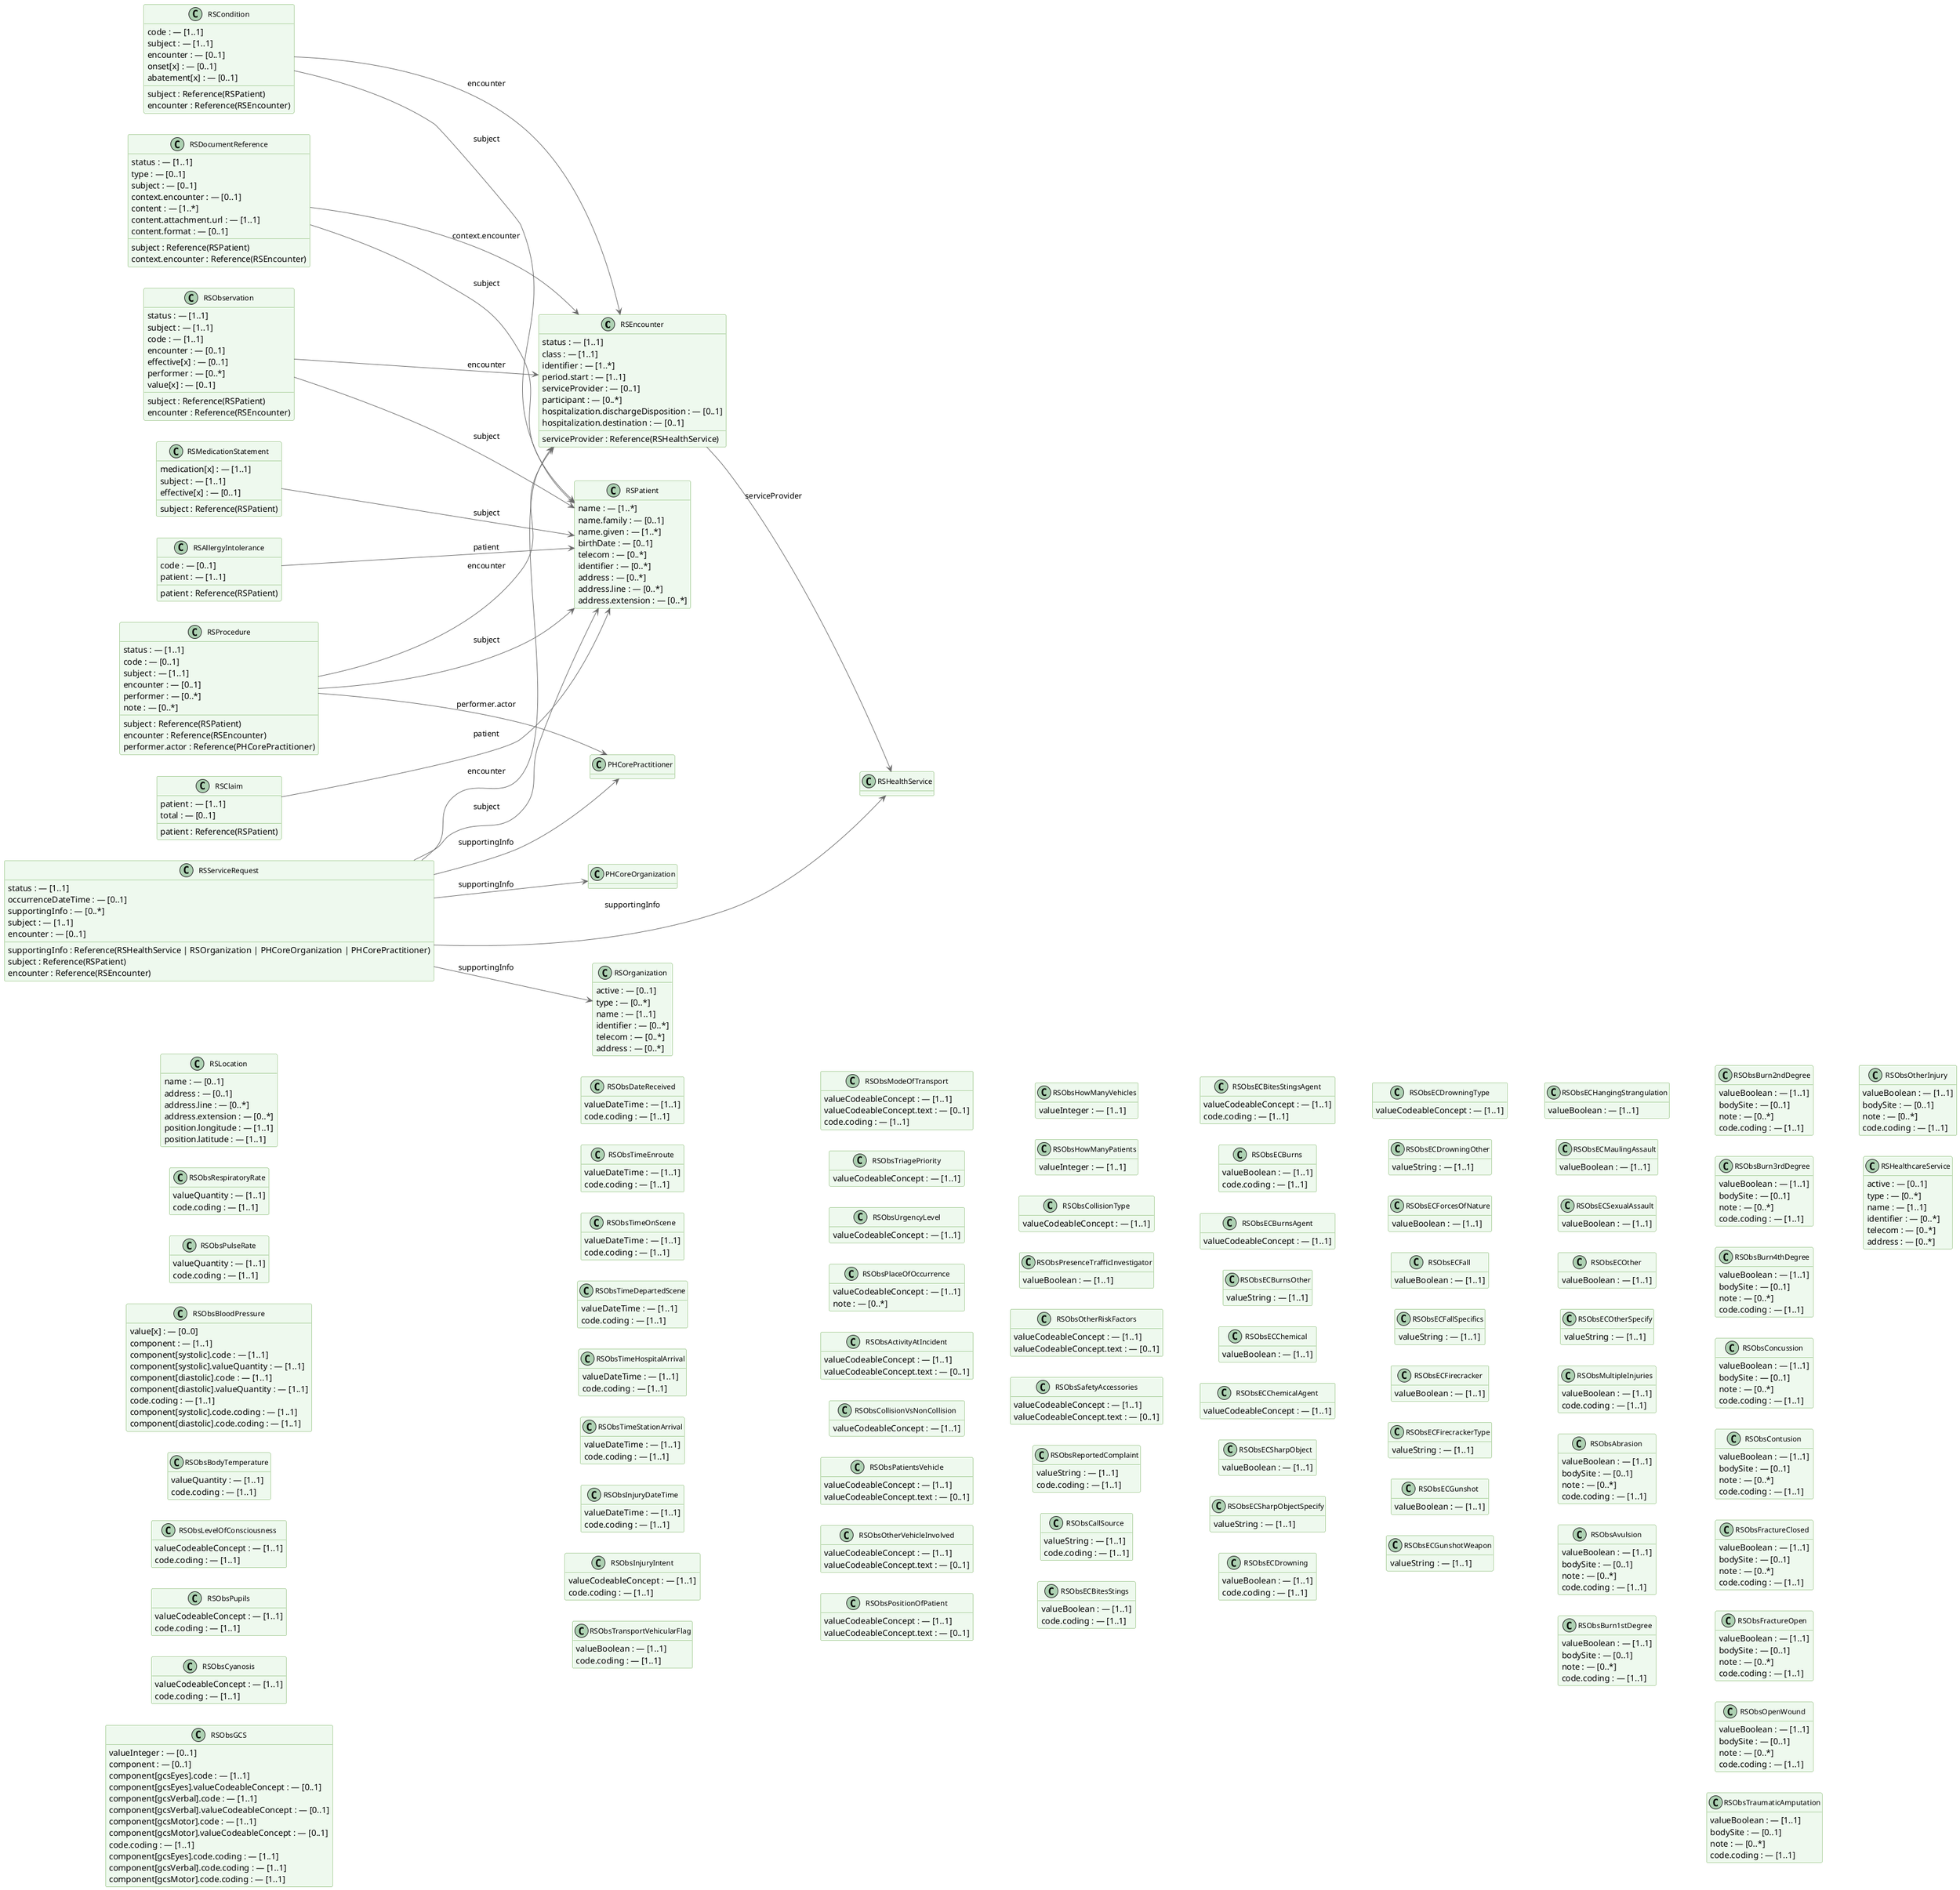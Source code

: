 @startuml
skinparam ClassFontName Arial
skinparam ClassFontSize 12
skinparam ClassAttributeIconSize 0
skinparam ClassBackgroundColor #EEF9EE
skinparam ClassBorderColor #6AA84F
skinparam ArrowColor #6A6A6A
skinparam ArrowThickness 1
hide empty methods
left to right direction

class "RSEncounter" {
  status : — [1..1]
  class : — [1..1]
  identifier : — [1..*]
  period.start : — [1..1]
  serviceProvider : — [0..1]
  serviceProvider : Reference(RSHealthService)
  participant : — [0..*]
  hospitalization.dischargeDisposition : — [0..1]
  hospitalization.destination : — [0..1]
}
class "RSHealthService"
class "RSPatient" {
  name : — [1..*]
  name.family : — [0..1]
  name.given : — [1..*]
  birthDate : — [0..1]
  telecom : — [0..*]
  identifier : — [0..*]
  address : — [0..*]
  address.line : — [0..*]
  address.extension : — [0..*]
}
class "RSLocation" {
  name : — [0..1]
  address : — [0..1]
  address.line : — [0..*]
  address.extension : — [0..*]
  position.longitude : — [1..1]
  position.latitude : — [1..1]
}
class "RSCondition" {
  code : — [1..1]
  subject : — [1..1]
  subject : Reference(RSPatient)
  encounter : — [0..1]
  encounter : Reference(RSEncounter)
  onset[x] : — [0..1]
  abatement[x] : — [0..1]
}
class "RSMedicationStatement" {
  medication[x] : — [1..1]
  subject : — [1..1]
  subject : Reference(RSPatient)
  effective[x] : — [0..1]
}
class "RSAllergyIntolerance" {
  code : — [0..1]
  patient : — [1..1]
  patient : Reference(RSPatient)
}
class "RSDocumentReference" {
  status : — [1..1]
  type : — [0..1]
  subject : — [0..1]
  subject : Reference(RSPatient)
  context.encounter : — [0..1]
  context.encounter : Reference(RSEncounter)
  content : — [1..*]
  content.attachment.url : — [1..1]
  content.format : — [0..1]
}
class "RSClaim" {
  patient : — [1..1]
  patient : Reference(RSPatient)
  total : — [0..1]
}
class "RSObservation" {
  status : — [1..1]
  subject : — [1..1]
  subject : Reference(RSPatient)
  code : — [1..1]
  encounter : — [0..1]
  encounter : Reference(RSEncounter)
  effective[x] : — [0..1]
  performer : — [0..*]
  value[x] : — [0..1]
}
class "RSObsRespiratoryRate" {
  valueQuantity : — [1..1]
  code.coding : — [1..1]
}
class "RSObsPulseRate" {
  valueQuantity : — [1..1]
  code.coding : — [1..1]
}
class "RSObsBloodPressure" {
  value[x] : — [0..0]
  component : — [1..1]
  component[systolic].code : — [1..1]
  component[systolic].valueQuantity : — [1..1]
  component[diastolic].code : — [1..1]
  component[diastolic].valueQuantity : — [1..1]
  code.coding : — [1..1]
  component[systolic].code.coding : — [1..1]
  component[diastolic].code.coding : — [1..1]
}
class "RSObsBodyTemperature" {
  valueQuantity : — [1..1]
  code.coding : — [1..1]
}
class "RSObsLevelOfConsciousness" {
  valueCodeableConcept : — [1..1]
  code.coding : — [1..1]
}
class "RSObsPupils" {
  valueCodeableConcept : — [1..1]
  code.coding : — [1..1]
}
class "RSObsCyanosis" {
  valueCodeableConcept : — [1..1]
  code.coding : — [1..1]
}
class "RSObsGCS" {
  valueInteger : — [0..1]
  component : — [0..1]
  component[gcsEyes].code : — [1..1]
  component[gcsEyes].valueCodeableConcept : — [0..1]
  component[gcsVerbal].code : — [1..1]
  component[gcsVerbal].valueCodeableConcept : — [0..1]
  component[gcsMotor].code : — [1..1]
  component[gcsMotor].valueCodeableConcept : — [0..1]
  code.coding : — [1..1]
  component[gcsEyes].code.coding : — [1..1]
  component[gcsVerbal].code.coding : — [1..1]
  component[gcsMotor].code.coding : — [1..1]
}
class "RSObsDateReceived" {
  valueDateTime : — [1..1]
  code.coding : — [1..1]
}
class "RSObsTimeEnroute" {
  valueDateTime : — [1..1]
  code.coding : — [1..1]
}
class "RSObsTimeOnScene" {
  valueDateTime : — [1..1]
  code.coding : — [1..1]
}
class "RSObsTimeDepartedScene" {
  valueDateTime : — [1..1]
  code.coding : — [1..1]
}
class "RSObsTimeHospitalArrival" {
  valueDateTime : — [1..1]
  code.coding : — [1..1]
}
class "RSObsTimeStationArrival" {
  valueDateTime : — [1..1]
  code.coding : — [1..1]
}
class "RSObsInjuryDateTime" {
  valueDateTime : — [1..1]
  code.coding : — [1..1]
}
class "RSObsInjuryIntent" {
  valueCodeableConcept : — [1..1]
  code.coding : — [1..1]
}
class "RSObsTransportVehicularFlag" {
  valueBoolean : — [1..1]
  code.coding : — [1..1]
}
class "RSObsModeOfTransport" {
  valueCodeableConcept : — [1..1]
  valueCodeableConcept.text : — [0..1]
  code.coding : — [1..1]
}
class "RSObsTriagePriority" {
  valueCodeableConcept : — [1..1]
}
class "RSObsUrgencyLevel" {
  valueCodeableConcept : — [1..1]
}
class "RSObsPlaceOfOccurrence" {
  valueCodeableConcept : — [1..1]
  note : — [0..*]
}
class "RSObsActivityAtIncident" {
  valueCodeableConcept : — [1..1]
  valueCodeableConcept.text : — [0..1]
}
class "RSObsCollisionVsNonCollision" {
  valueCodeableConcept : — [1..1]
}
class "RSObsPatientsVehicle" {
  valueCodeableConcept : — [1..1]
  valueCodeableConcept.text : — [0..1]
}
class "RSObsOtherVehicleInvolved" {
  valueCodeableConcept : — [1..1]
  valueCodeableConcept.text : — [0..1]
}
class "RSObsPositionOfPatient" {
  valueCodeableConcept : — [1..1]
  valueCodeableConcept.text : — [0..1]
}
class "RSObsHowManyVehicles" {
  valueInteger : — [1..1]
}
class "RSObsHowManyPatients" {
  valueInteger : — [1..1]
}
class "RSObsCollisionType" {
  valueCodeableConcept : — [1..1]
}
class "RSObsPresenceTrafficInvestigator" {
  valueBoolean : — [1..1]
}
class "RSObsOtherRiskFactors" {
  valueCodeableConcept : — [1..1]
  valueCodeableConcept.text : — [0..1]
}
class "RSObsSafetyAccessories" {
  valueCodeableConcept : — [1..1]
  valueCodeableConcept.text : — [0..1]
}
class "RSObsReportedComplaint" {
  valueString : — [1..1]
  code.coding : — [1..1]
}
class "RSObsCallSource" {
  valueString : — [1..1]
  code.coding : — [1..1]
}
class "RSObsECBitesStings" {
  valueBoolean : — [1..1]
  code.coding : — [1..1]
}
class "RSObsECBitesStingsAgent" {
  valueCodeableConcept : — [1..1]
  code.coding : — [1..1]
}
class "RSObsECBurns" {
  valueBoolean : — [1..1]
  code.coding : — [1..1]
}
class "RSObsECBurnsAgent" {
  valueCodeableConcept : — [1..1]
}
class "RSObsECBurnsOther" {
  valueString : — [1..1]
}
class "RSObsECChemical" {
  valueBoolean : — [1..1]
}
class "RSObsECChemicalAgent" {
  valueCodeableConcept : — [1..1]
}
class "RSObsECSharpObject" {
  valueBoolean : — [1..1]
}
class "RSObsECSharpObjectSpecify" {
  valueString : — [1..1]
}
class "RSObsECDrowning" {
  valueBoolean : — [1..1]
  code.coding : — [1..1]
}
class "RSObsECDrowningType" {
  valueCodeableConcept : — [1..1]
}
class "RSObsECDrowningOther" {
  valueString : — [1..1]
}
class "RSObsECForcesOfNature" {
  valueBoolean : — [1..1]
}
class "RSObsECFall" {
  valueBoolean : — [1..1]
}
class "RSObsECFallSpecifics" {
  valueString : — [1..1]
}
class "RSObsECFirecracker" {
  valueBoolean : — [1..1]
}
class "RSObsECFirecrackerType" {
  valueString : — [1..1]
}
class "RSObsECGunshot" {
  valueBoolean : — [1..1]
}
class "RSObsECGunshotWeapon" {
  valueString : — [1..1]
}
class "RSObsECHangingStrangulation" {
  valueBoolean : — [1..1]
}
class "RSObsECMaulingAssault" {
  valueBoolean : — [1..1]
}
class "RSObsECSexualAssault" {
  valueBoolean : — [1..1]
}
class "RSObsECOther" {
  valueBoolean : — [1..1]
}
class "RSObsECOtherSpecify" {
  valueString : — [1..1]
}
class "RSObsMultipleInjuries" {
  valueBoolean : — [1..1]
  code.coding : — [1..1]
}
class "RSObsAbrasion" {
  valueBoolean : — [1..1]
  bodySite : — [0..1]
  note : — [0..*]
  code.coding : — [1..1]
}
class "RSObsAvulsion" {
  valueBoolean : — [1..1]
  bodySite : — [0..1]
  note : — [0..*]
  code.coding : — [1..1]
}
class "RSObsBurn1stDegree" {
  valueBoolean : — [1..1]
  bodySite : — [0..1]
  note : — [0..*]
  code.coding : — [1..1]
}
class "RSObsBurn2ndDegree" {
  valueBoolean : — [1..1]
  bodySite : — [0..1]
  note : — [0..*]
  code.coding : — [1..1]
}
class "RSObsBurn3rdDegree" {
  valueBoolean : — [1..1]
  bodySite : — [0..1]
  note : — [0..*]
  code.coding : — [1..1]
}
class "RSObsBurn4thDegree" {
  valueBoolean : — [1..1]
  bodySite : — [0..1]
  note : — [0..*]
  code.coding : — [1..1]
}
class "RSObsConcussion" {
  valueBoolean : — [1..1]
  bodySite : — [0..1]
  note : — [0..*]
  code.coding : — [1..1]
}
class "RSObsContusion" {
  valueBoolean : — [1..1]
  bodySite : — [0..1]
  note : — [0..*]
  code.coding : — [1..1]
}
class "RSObsFractureClosed" {
  valueBoolean : — [1..1]
  bodySite : — [0..1]
  note : — [0..*]
  code.coding : — [1..1]
}
class "RSObsFractureOpen" {
  valueBoolean : — [1..1]
  bodySite : — [0..1]
  note : — [0..*]
  code.coding : — [1..1]
}
class "RSObsOpenWound" {
  valueBoolean : — [1..1]
  bodySite : — [0..1]
  note : — [0..*]
  code.coding : — [1..1]
}
class "RSObsTraumaticAmputation" {
  valueBoolean : — [1..1]
  bodySite : — [0..1]
  note : — [0..*]
  code.coding : — [1..1]
}
class "RSObsOtherInjury" {
  valueBoolean : — [1..1]
  bodySite : — [0..1]
  note : — [0..*]
  code.coding : — [1..1]
}
class "RSOrganization" {
  active : — [0..1]
  type : — [0..*]
  name : — [1..1]
  identifier : — [0..*]
  telecom : — [0..*]
  address : — [0..*]
}
class "RSHealthcareService" {
  active : — [0..1]
  type : — [0..*]
  name : — [1..1]
  identifier : — [0..*]
  telecom : — [0..*]
  address : — [0..*]
}
class "RSProcedure" {
  status : — [1..1]
  code : — [0..1]
  subject : — [1..1]
  subject : Reference(RSPatient)
  encounter : — [0..1]
  encounter : Reference(RSEncounter)
  performer : — [0..*]
  performer.actor : Reference(PHCorePractitioner)
  note : — [0..*]
}
class "PHCorePractitioner"
class "RSServiceRequest" {
  status : — [1..1]
  occurrenceDateTime : — [0..1]
  supportingInfo : — [0..*]
  supportingInfo : Reference(RSHealthService | RSOrganization | PHCoreOrganization | PHCorePractitioner)
  subject : — [1..1]
  subject : Reference(RSPatient)
  encounter : — [0..1]
  encounter : Reference(RSEncounter)
}
class "PHCoreOrganization"

"RSEncounter" --> "RSHealthService" : serviceProvider
"RSCondition" --> "RSPatient" : subject
"RSCondition" --> "RSEncounter" : encounter
"RSMedicationStatement" --> "RSPatient" : subject
"RSAllergyIntolerance" --> "RSPatient" : patient
"RSDocumentReference" --> "RSPatient" : subject
"RSDocumentReference" --> "RSEncounter" : context.encounter
"RSClaim" --> "RSPatient" : patient
"RSObservation" --> "RSPatient" : subject
"RSObservation" --> "RSEncounter" : encounter
"RSProcedure" --> "RSPatient" : subject
"RSProcedure" --> "RSEncounter" : encounter
"RSProcedure" --> "PHCorePractitioner" : performer.actor
"RSServiceRequest" --> "RSHealthService" : supportingInfo
"RSServiceRequest" --> "RSOrganization" : supportingInfo
"RSServiceRequest" --> "PHCoreOrganization" : supportingInfo
"RSServiceRequest" --> "PHCorePractitioner" : supportingInfo
"RSServiceRequest" --> "RSPatient" : subject
"RSServiceRequest" --> "RSEncounter" : encounter

@enduml